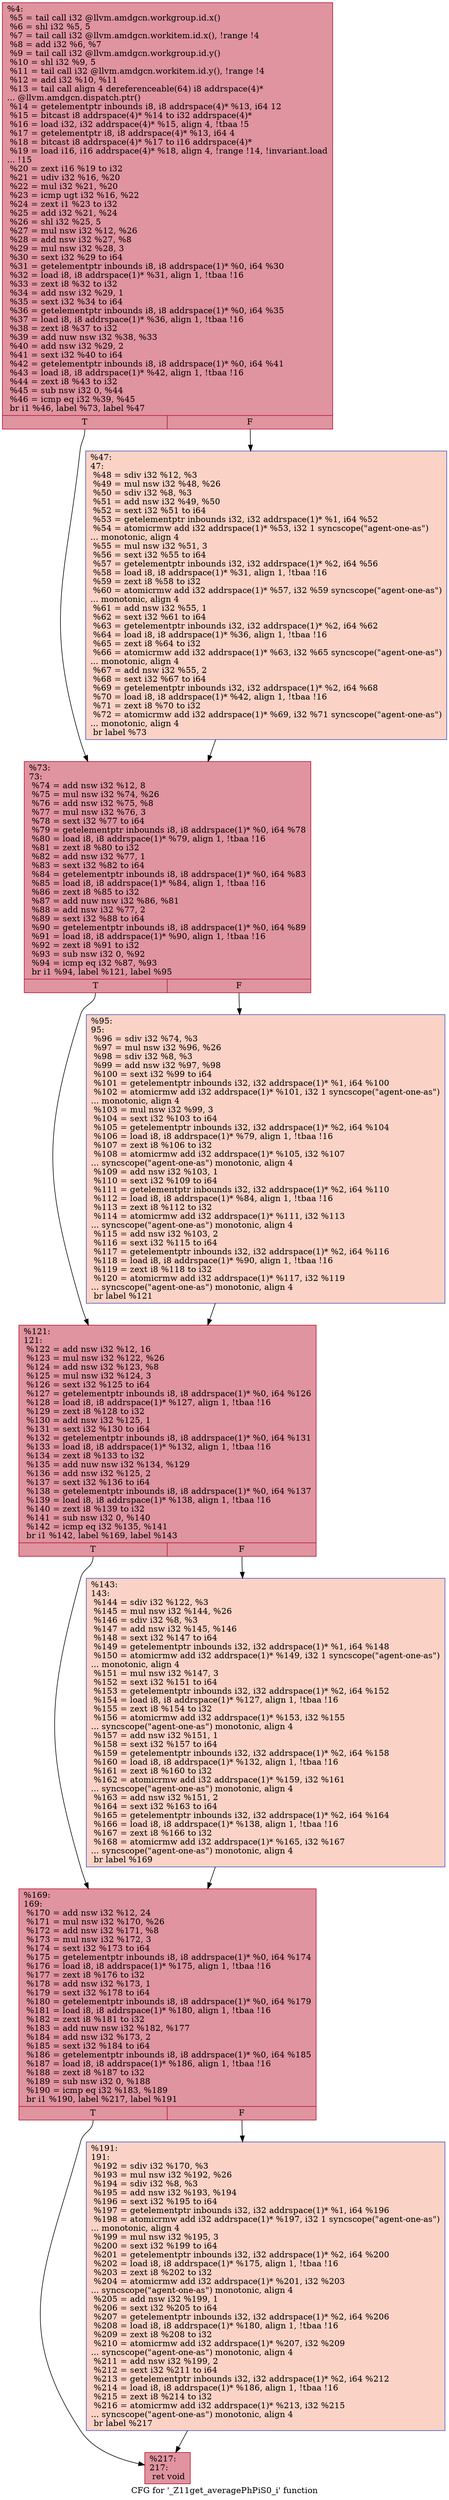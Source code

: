 digraph "CFG for '_Z11get_averagePhPiS0_i' function" {
	label="CFG for '_Z11get_averagePhPiS0_i' function";

	Node0x55de570 [shape=record,color="#b70d28ff", style=filled, fillcolor="#b70d2870",label="{%4:\l  %5 = tail call i32 @llvm.amdgcn.workgroup.id.x()\l  %6 = shl i32 %5, 5\l  %7 = tail call i32 @llvm.amdgcn.workitem.id.x(), !range !4\l  %8 = add i32 %6, %7\l  %9 = tail call i32 @llvm.amdgcn.workgroup.id.y()\l  %10 = shl i32 %9, 5\l  %11 = tail call i32 @llvm.amdgcn.workitem.id.y(), !range !4\l  %12 = add i32 %10, %11\l  %13 = tail call align 4 dereferenceable(64) i8 addrspace(4)*\l... @llvm.amdgcn.dispatch.ptr()\l  %14 = getelementptr inbounds i8, i8 addrspace(4)* %13, i64 12\l  %15 = bitcast i8 addrspace(4)* %14 to i32 addrspace(4)*\l  %16 = load i32, i32 addrspace(4)* %15, align 4, !tbaa !5\l  %17 = getelementptr i8, i8 addrspace(4)* %13, i64 4\l  %18 = bitcast i8 addrspace(4)* %17 to i16 addrspace(4)*\l  %19 = load i16, i16 addrspace(4)* %18, align 4, !range !14, !invariant.load\l... !15\l  %20 = zext i16 %19 to i32\l  %21 = udiv i32 %16, %20\l  %22 = mul i32 %21, %20\l  %23 = icmp ugt i32 %16, %22\l  %24 = zext i1 %23 to i32\l  %25 = add i32 %21, %24\l  %26 = shl i32 %25, 5\l  %27 = mul nsw i32 %12, %26\l  %28 = add nsw i32 %27, %8\l  %29 = mul nsw i32 %28, 3\l  %30 = sext i32 %29 to i64\l  %31 = getelementptr inbounds i8, i8 addrspace(1)* %0, i64 %30\l  %32 = load i8, i8 addrspace(1)* %31, align 1, !tbaa !16\l  %33 = zext i8 %32 to i32\l  %34 = add nsw i32 %29, 1\l  %35 = sext i32 %34 to i64\l  %36 = getelementptr inbounds i8, i8 addrspace(1)* %0, i64 %35\l  %37 = load i8, i8 addrspace(1)* %36, align 1, !tbaa !16\l  %38 = zext i8 %37 to i32\l  %39 = add nuw nsw i32 %38, %33\l  %40 = add nsw i32 %29, 2\l  %41 = sext i32 %40 to i64\l  %42 = getelementptr inbounds i8, i8 addrspace(1)* %0, i64 %41\l  %43 = load i8, i8 addrspace(1)* %42, align 1, !tbaa !16\l  %44 = zext i8 %43 to i32\l  %45 = sub nsw i32 0, %44\l  %46 = icmp eq i32 %39, %45\l  br i1 %46, label %73, label %47\l|{<s0>T|<s1>F}}"];
	Node0x55de570:s0 -> Node0x55e2980;
	Node0x55de570:s1 -> Node0x55e2a10;
	Node0x55e2a10 [shape=record,color="#3d50c3ff", style=filled, fillcolor="#f59c7d70",label="{%47:\l47:                                               \l  %48 = sdiv i32 %12, %3\l  %49 = mul nsw i32 %48, %26\l  %50 = sdiv i32 %8, %3\l  %51 = add nsw i32 %49, %50\l  %52 = sext i32 %51 to i64\l  %53 = getelementptr inbounds i32, i32 addrspace(1)* %1, i64 %52\l  %54 = atomicrmw add i32 addrspace(1)* %53, i32 1 syncscope(\"agent-one-as\")\l... monotonic, align 4\l  %55 = mul nsw i32 %51, 3\l  %56 = sext i32 %55 to i64\l  %57 = getelementptr inbounds i32, i32 addrspace(1)* %2, i64 %56\l  %58 = load i8, i8 addrspace(1)* %31, align 1, !tbaa !16\l  %59 = zext i8 %58 to i32\l  %60 = atomicrmw add i32 addrspace(1)* %57, i32 %59 syncscope(\"agent-one-as\")\l... monotonic, align 4\l  %61 = add nsw i32 %55, 1\l  %62 = sext i32 %61 to i64\l  %63 = getelementptr inbounds i32, i32 addrspace(1)* %2, i64 %62\l  %64 = load i8, i8 addrspace(1)* %36, align 1, !tbaa !16\l  %65 = zext i8 %64 to i32\l  %66 = atomicrmw add i32 addrspace(1)* %63, i32 %65 syncscope(\"agent-one-as\")\l... monotonic, align 4\l  %67 = add nsw i32 %55, 2\l  %68 = sext i32 %67 to i64\l  %69 = getelementptr inbounds i32, i32 addrspace(1)* %2, i64 %68\l  %70 = load i8, i8 addrspace(1)* %42, align 1, !tbaa !16\l  %71 = zext i8 %70 to i32\l  %72 = atomicrmw add i32 addrspace(1)* %69, i32 %71 syncscope(\"agent-one-as\")\l... monotonic, align 4\l  br label %73\l}"];
	Node0x55e2a10 -> Node0x55e2980;
	Node0x55e2980 [shape=record,color="#b70d28ff", style=filled, fillcolor="#b70d2870",label="{%73:\l73:                                               \l  %74 = add nsw i32 %12, 8\l  %75 = mul nsw i32 %74, %26\l  %76 = add nsw i32 %75, %8\l  %77 = mul nsw i32 %76, 3\l  %78 = sext i32 %77 to i64\l  %79 = getelementptr inbounds i8, i8 addrspace(1)* %0, i64 %78\l  %80 = load i8, i8 addrspace(1)* %79, align 1, !tbaa !16\l  %81 = zext i8 %80 to i32\l  %82 = add nsw i32 %77, 1\l  %83 = sext i32 %82 to i64\l  %84 = getelementptr inbounds i8, i8 addrspace(1)* %0, i64 %83\l  %85 = load i8, i8 addrspace(1)* %84, align 1, !tbaa !16\l  %86 = zext i8 %85 to i32\l  %87 = add nuw nsw i32 %86, %81\l  %88 = add nsw i32 %77, 2\l  %89 = sext i32 %88 to i64\l  %90 = getelementptr inbounds i8, i8 addrspace(1)* %0, i64 %89\l  %91 = load i8, i8 addrspace(1)* %90, align 1, !tbaa !16\l  %92 = zext i8 %91 to i32\l  %93 = sub nsw i32 0, %92\l  %94 = icmp eq i32 %87, %93\l  br i1 %94, label %121, label %95\l|{<s0>T|<s1>F}}"];
	Node0x55e2980:s0 -> Node0x55e4650;
	Node0x55e2980:s1 -> Node0x55e46a0;
	Node0x55e46a0 [shape=record,color="#3d50c3ff", style=filled, fillcolor="#f59c7d70",label="{%95:\l95:                                               \l  %96 = sdiv i32 %74, %3\l  %97 = mul nsw i32 %96, %26\l  %98 = sdiv i32 %8, %3\l  %99 = add nsw i32 %97, %98\l  %100 = sext i32 %99 to i64\l  %101 = getelementptr inbounds i32, i32 addrspace(1)* %1, i64 %100\l  %102 = atomicrmw add i32 addrspace(1)* %101, i32 1 syncscope(\"agent-one-as\")\l... monotonic, align 4\l  %103 = mul nsw i32 %99, 3\l  %104 = sext i32 %103 to i64\l  %105 = getelementptr inbounds i32, i32 addrspace(1)* %2, i64 %104\l  %106 = load i8, i8 addrspace(1)* %79, align 1, !tbaa !16\l  %107 = zext i8 %106 to i32\l  %108 = atomicrmw add i32 addrspace(1)* %105, i32 %107\l... syncscope(\"agent-one-as\") monotonic, align 4\l  %109 = add nsw i32 %103, 1\l  %110 = sext i32 %109 to i64\l  %111 = getelementptr inbounds i32, i32 addrspace(1)* %2, i64 %110\l  %112 = load i8, i8 addrspace(1)* %84, align 1, !tbaa !16\l  %113 = zext i8 %112 to i32\l  %114 = atomicrmw add i32 addrspace(1)* %111, i32 %113\l... syncscope(\"agent-one-as\") monotonic, align 4\l  %115 = add nsw i32 %103, 2\l  %116 = sext i32 %115 to i64\l  %117 = getelementptr inbounds i32, i32 addrspace(1)* %2, i64 %116\l  %118 = load i8, i8 addrspace(1)* %90, align 1, !tbaa !16\l  %119 = zext i8 %118 to i32\l  %120 = atomicrmw add i32 addrspace(1)* %117, i32 %119\l... syncscope(\"agent-one-as\") monotonic, align 4\l  br label %121\l}"];
	Node0x55e46a0 -> Node0x55e4650;
	Node0x55e4650 [shape=record,color="#b70d28ff", style=filled, fillcolor="#b70d2870",label="{%121:\l121:                                              \l  %122 = add nsw i32 %12, 16\l  %123 = mul nsw i32 %122, %26\l  %124 = add nsw i32 %123, %8\l  %125 = mul nsw i32 %124, 3\l  %126 = sext i32 %125 to i64\l  %127 = getelementptr inbounds i8, i8 addrspace(1)* %0, i64 %126\l  %128 = load i8, i8 addrspace(1)* %127, align 1, !tbaa !16\l  %129 = zext i8 %128 to i32\l  %130 = add nsw i32 %125, 1\l  %131 = sext i32 %130 to i64\l  %132 = getelementptr inbounds i8, i8 addrspace(1)* %0, i64 %131\l  %133 = load i8, i8 addrspace(1)* %132, align 1, !tbaa !16\l  %134 = zext i8 %133 to i32\l  %135 = add nuw nsw i32 %134, %129\l  %136 = add nsw i32 %125, 2\l  %137 = sext i32 %136 to i64\l  %138 = getelementptr inbounds i8, i8 addrspace(1)* %0, i64 %137\l  %139 = load i8, i8 addrspace(1)* %138, align 1, !tbaa !16\l  %140 = zext i8 %139 to i32\l  %141 = sub nsw i32 0, %140\l  %142 = icmp eq i32 %135, %141\l  br i1 %142, label %169, label %143\l|{<s0>T|<s1>F}}"];
	Node0x55e4650:s0 -> Node0x55e3860;
	Node0x55e4650:s1 -> Node0x55e6490;
	Node0x55e6490 [shape=record,color="#3d50c3ff", style=filled, fillcolor="#f59c7d70",label="{%143:\l143:                                              \l  %144 = sdiv i32 %122, %3\l  %145 = mul nsw i32 %144, %26\l  %146 = sdiv i32 %8, %3\l  %147 = add nsw i32 %145, %146\l  %148 = sext i32 %147 to i64\l  %149 = getelementptr inbounds i32, i32 addrspace(1)* %1, i64 %148\l  %150 = atomicrmw add i32 addrspace(1)* %149, i32 1 syncscope(\"agent-one-as\")\l... monotonic, align 4\l  %151 = mul nsw i32 %147, 3\l  %152 = sext i32 %151 to i64\l  %153 = getelementptr inbounds i32, i32 addrspace(1)* %2, i64 %152\l  %154 = load i8, i8 addrspace(1)* %127, align 1, !tbaa !16\l  %155 = zext i8 %154 to i32\l  %156 = atomicrmw add i32 addrspace(1)* %153, i32 %155\l... syncscope(\"agent-one-as\") monotonic, align 4\l  %157 = add nsw i32 %151, 1\l  %158 = sext i32 %157 to i64\l  %159 = getelementptr inbounds i32, i32 addrspace(1)* %2, i64 %158\l  %160 = load i8, i8 addrspace(1)* %132, align 1, !tbaa !16\l  %161 = zext i8 %160 to i32\l  %162 = atomicrmw add i32 addrspace(1)* %159, i32 %161\l... syncscope(\"agent-one-as\") monotonic, align 4\l  %163 = add nsw i32 %151, 2\l  %164 = sext i32 %163 to i64\l  %165 = getelementptr inbounds i32, i32 addrspace(1)* %2, i64 %164\l  %166 = load i8, i8 addrspace(1)* %138, align 1, !tbaa !16\l  %167 = zext i8 %166 to i32\l  %168 = atomicrmw add i32 addrspace(1)* %165, i32 %167\l... syncscope(\"agent-one-as\") monotonic, align 4\l  br label %169\l}"];
	Node0x55e6490 -> Node0x55e3860;
	Node0x55e3860 [shape=record,color="#b70d28ff", style=filled, fillcolor="#b70d2870",label="{%169:\l169:                                              \l  %170 = add nsw i32 %12, 24\l  %171 = mul nsw i32 %170, %26\l  %172 = add nsw i32 %171, %8\l  %173 = mul nsw i32 %172, 3\l  %174 = sext i32 %173 to i64\l  %175 = getelementptr inbounds i8, i8 addrspace(1)* %0, i64 %174\l  %176 = load i8, i8 addrspace(1)* %175, align 1, !tbaa !16\l  %177 = zext i8 %176 to i32\l  %178 = add nsw i32 %173, 1\l  %179 = sext i32 %178 to i64\l  %180 = getelementptr inbounds i8, i8 addrspace(1)* %0, i64 %179\l  %181 = load i8, i8 addrspace(1)* %180, align 1, !tbaa !16\l  %182 = zext i8 %181 to i32\l  %183 = add nuw nsw i32 %182, %177\l  %184 = add nsw i32 %173, 2\l  %185 = sext i32 %184 to i64\l  %186 = getelementptr inbounds i8, i8 addrspace(1)* %0, i64 %185\l  %187 = load i8, i8 addrspace(1)* %186, align 1, !tbaa !16\l  %188 = zext i8 %187 to i32\l  %189 = sub nsw i32 0, %188\l  %190 = icmp eq i32 %183, %189\l  br i1 %190, label %217, label %191\l|{<s0>T|<s1>F}}"];
	Node0x55e3860:s0 -> Node0x55e7e20;
	Node0x55e3860:s1 -> Node0x55e7e70;
	Node0x55e7e70 [shape=record,color="#3d50c3ff", style=filled, fillcolor="#f59c7d70",label="{%191:\l191:                                              \l  %192 = sdiv i32 %170, %3\l  %193 = mul nsw i32 %192, %26\l  %194 = sdiv i32 %8, %3\l  %195 = add nsw i32 %193, %194\l  %196 = sext i32 %195 to i64\l  %197 = getelementptr inbounds i32, i32 addrspace(1)* %1, i64 %196\l  %198 = atomicrmw add i32 addrspace(1)* %197, i32 1 syncscope(\"agent-one-as\")\l... monotonic, align 4\l  %199 = mul nsw i32 %195, 3\l  %200 = sext i32 %199 to i64\l  %201 = getelementptr inbounds i32, i32 addrspace(1)* %2, i64 %200\l  %202 = load i8, i8 addrspace(1)* %175, align 1, !tbaa !16\l  %203 = zext i8 %202 to i32\l  %204 = atomicrmw add i32 addrspace(1)* %201, i32 %203\l... syncscope(\"agent-one-as\") monotonic, align 4\l  %205 = add nsw i32 %199, 1\l  %206 = sext i32 %205 to i64\l  %207 = getelementptr inbounds i32, i32 addrspace(1)* %2, i64 %206\l  %208 = load i8, i8 addrspace(1)* %180, align 1, !tbaa !16\l  %209 = zext i8 %208 to i32\l  %210 = atomicrmw add i32 addrspace(1)* %207, i32 %209\l... syncscope(\"agent-one-as\") monotonic, align 4\l  %211 = add nsw i32 %199, 2\l  %212 = sext i32 %211 to i64\l  %213 = getelementptr inbounds i32, i32 addrspace(1)* %2, i64 %212\l  %214 = load i8, i8 addrspace(1)* %186, align 1, !tbaa !16\l  %215 = zext i8 %214 to i32\l  %216 = atomicrmw add i32 addrspace(1)* %213, i32 %215\l... syncscope(\"agent-one-as\") monotonic, align 4\l  br label %217\l}"];
	Node0x55e7e70 -> Node0x55e7e20;
	Node0x55e7e20 [shape=record,color="#b70d28ff", style=filled, fillcolor="#b70d2870",label="{%217:\l217:                                              \l  ret void\l}"];
}
